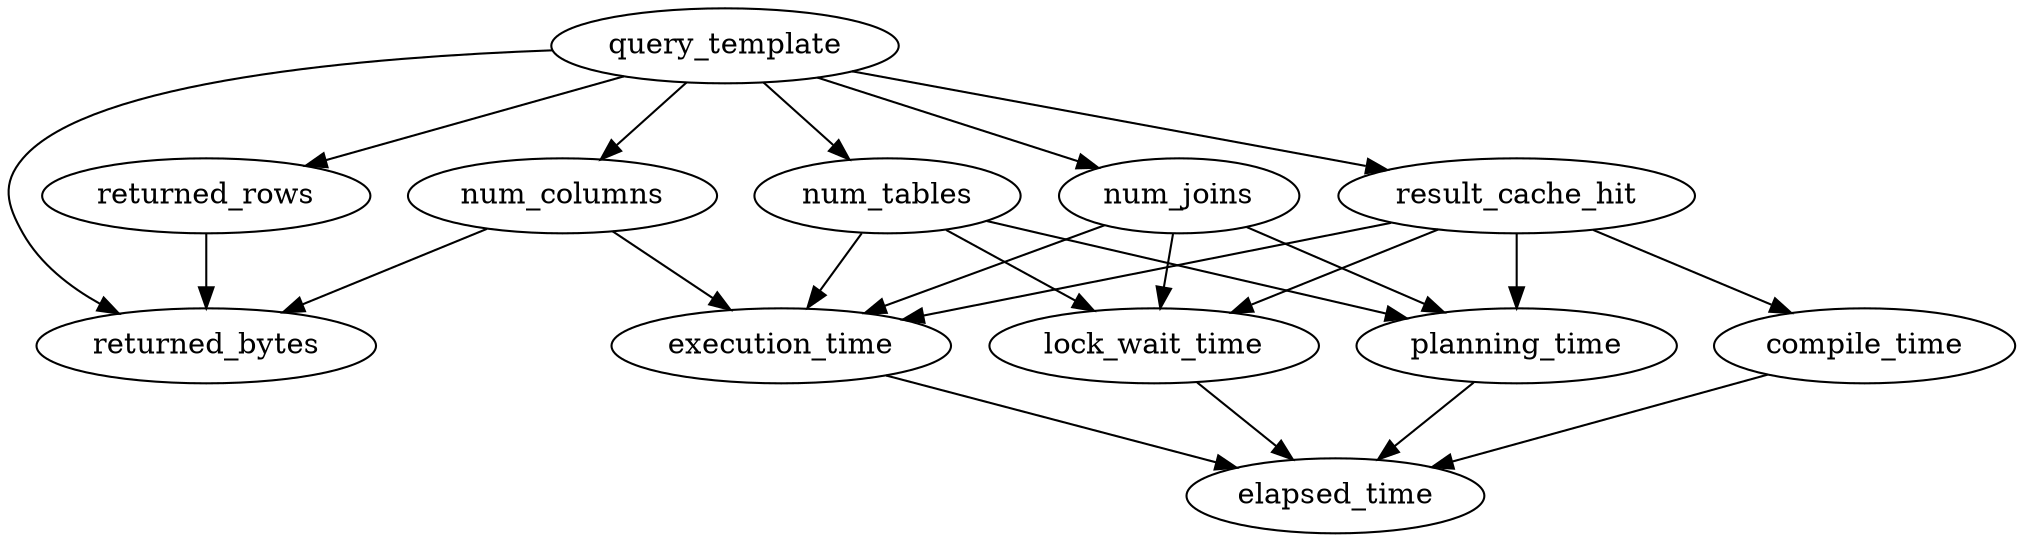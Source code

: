digraph query_performance {
    query_template;
    returned_rows;
    returned_bytes;
    result_cache_hit;
    execution_time;
    num_joins;
    num_tables;
    num_columns;
    compile_time;
    planning_time;
    lock_wait_time;
    elapsed_time;

    query_template -> returned_rows;
    query_template -> num_joins;
    query_template -> num_tables;
    query_template -> num_columns;
    query_template -> result_cache_hit;
    query_template -> returned_bytes;
    returned_rows -> returned_bytes;
    num_joins -> planning_time;
    num_joins -> lock_wait_time;
    num_joins -> execution_time;
    num_tables -> planning_time;
    num_tables -> lock_wait_time;
    num_tables -> execution_time;
    num_columns -> returned_bytes;
    num_columns -> execution_time;
    result_cache_hit -> execution_time;
    result_cache_hit -> lock_wait_time;
    result_cache_hit -> planning_time;
    result_cache_hit -> compile_time;
    compile_time -> elapsed_time;
    planning_time -> elapsed_time;
    lock_wait_time -> elapsed_time;
    execution_time -> elapsed_time;
}
